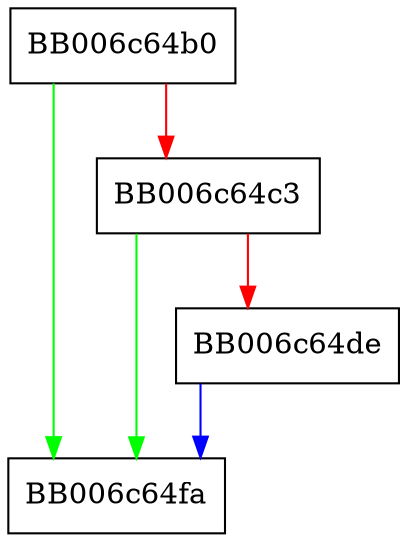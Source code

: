 digraph kbkdf_new {
  node [shape="box"];
  graph [splines=ortho];
  BB006c64b0 -> BB006c64fa [color="green"];
  BB006c64b0 -> BB006c64c3 [color="red"];
  BB006c64c3 -> BB006c64fa [color="green"];
  BB006c64c3 -> BB006c64de [color="red"];
  BB006c64de -> BB006c64fa [color="blue"];
}